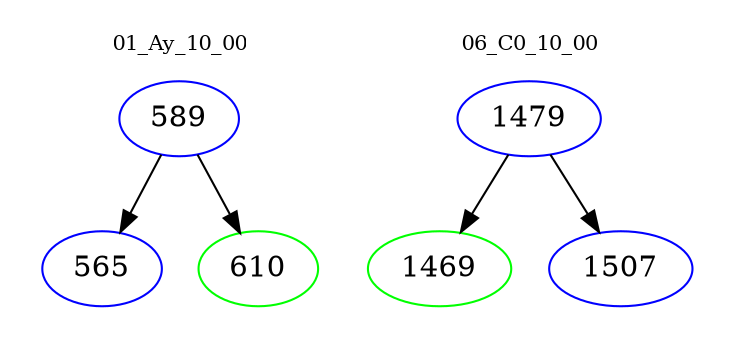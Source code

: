 digraph{
subgraph cluster_0 {
color = white
label = "01_Ay_10_00";
fontsize=10;
T0_589 [label="589", color="blue"]
T0_589 -> T0_565 [color="black"]
T0_565 [label="565", color="blue"]
T0_589 -> T0_610 [color="black"]
T0_610 [label="610", color="green"]
}
subgraph cluster_1 {
color = white
label = "06_C0_10_00";
fontsize=10;
T1_1479 [label="1479", color="blue"]
T1_1479 -> T1_1469 [color="black"]
T1_1469 [label="1469", color="green"]
T1_1479 -> T1_1507 [color="black"]
T1_1507 [label="1507", color="blue"]
}
}
